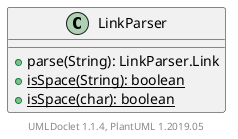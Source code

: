 @startuml

    class LinkParser [[LinkParser.html]] {
        +parse(String): LinkParser.Link
        {static} +isSpace(String): boolean
        {static} +isSpace(char): boolean
    }


    center footer UMLDoclet 1.1.4, PlantUML 1.2019.05
@enduml
